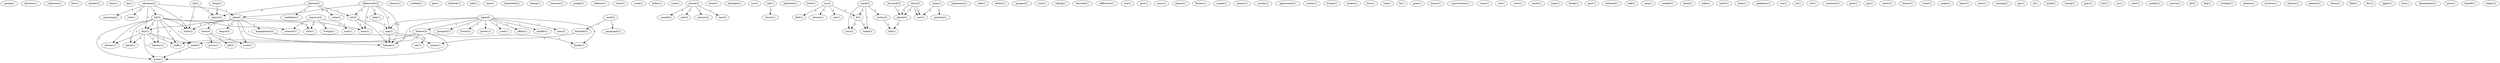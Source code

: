 digraph G {
  spring [ label="spring(1)" ];
  decision [ label="decision(1)" ];
  collection [ label="collection(1)" ];
  btw [ label="btw(1)" ];
  catcher [ label="catcher(1)" ];
  bear [ label="bear(1)" ];
  qa [ label="qa(1)" ];
  valentine [ label="valentine(2)" ];
  role [ label="role(1)" ];
  play [ label="play(4)" ];
  kid [ label="kid(3)" ];
  day [ label="day(2)" ];
  start [ label="start(2)" ];
  reasoning [ label="reasoning(2)" ];
  chance [ label="chance(1)" ];
  outfield [ label="outfield(1)" ];
  gee [ label="gee(1)" ];
  ballclub [ label="ballclub(1)" ];
  add [ label="add(1)" ];
  case [ label="case(1)" ];
  defensively [ label="defensively(2)" ];
  help [ label="help(1)" ];
  hit [ label="hit(3)" ];
  base [ label="base(1)" ];
  age [ label="age(2)" ];
  belongs [ label="belongs(1)" ];
  bandwidth [ label="bandwidth(1)" ];
  lineup [ label="lineup(1)" ];
  platoon [ label="platoon(5)" ];
  value [ label="value(1)" ];
  candidate [ label="candidate(1)" ];
  player [ label="player(2)" ];
  treasure [ label="treasure(1)" ];
  joseph [ label="joseph(1)" ];
  defense [ label="defense(1)" ];
  wash [ label="wash(1)" ];
  work [ label="work(1)" ];
  dollar [ label="dollar(1)" ];
  suck [ label="suck(1)" ];
  article [ label="article(2)" ];
  cornell [ label="cornell(2)" ];
  edu [ label="edu(4)" ];
  netcom [ label="netcom(3)" ];
  com [ label="com(3)" ];
  trend [ label="trend(1)" ];
  midnight [ label="midnight(1)" ];
  usc [ label="usc(2)" ];
  call [ label="call(2)" ];
  throw [ label="throw(1)" ];
  admitted [ label="admitted(1)" ];
  level [ label="level(1)" ];
  mr [ label="mr(2)" ];
  retrace [ label="retrace(1)" ];
  run [ label="run(1)" ];
  ll [ label="ll(2)" ];
  find [ label="find(1)" ];
  experience [ label="experience(1)" ];
  valle [ label="valle(1)" ];
  improve [ label="improve(3)" ];
  won [ label="won(1)" ];
  writing [ label="writing(1)" ];
  reserve [ label="reserve(1)" ];
  club [ label="club(1)" ];
  ability [ label="ability(1)" ];
  sprague [ label="sprague(1)" ];
  rush [ label="rush(1)" ];
  calling [ label="calling(1)" ];
  describe [ label="describe(1)" ];
  used [ label="used(2)" ];
  baseball [ label="baseball(2)" ];
  paragraph [ label="paragraph(1)" ];
  difference [ label="difference(1)" ];
  win [ label="win(1)" ];
  give [ label="give(1)" ];
  mssc [ label="mssc(1)" ];
  please [ label="please(1)" ];
  fischer [ label="fischer(1)" ];
  management [ label="management(2)" ];
  time [ label="time(4)" ];
  court [ label="court(1)" ];
  league [ label="league(2)" ];
  nation [ label="nation(1)" ];
  couple [ label="couple(1)" ];
  damon [ label="damon(1)" ];
  sounds [ label="sounds(1)" ];
  opportunity [ label="opportunity(1)" ];
  center [ label="center(1)" ];
  bream [ label="bream(1)" ];
  aludra [ label="aludra(1)" ];
  hrm [ label="hrm(1)" ];
  twg [ label="twg(1)" ];
  lh [ label="lh(1)" ];
  goes [ label="goes(1)" ];
  haven [ label="haven(1)" ];
  ok [ label="ok(3)" ];
  game [ label="game(1)" ];
  pitcher [ label="pitcher(1)" ];
  battery [ label="battery(1)" ];
  staff [ label="staff(1)" ];
  need [ label="need(2)" ];
  mate [ label="mate(1)" ];
  sportscenter [ label="sportscenter(1)" ];
  come [ label="come(1)" ];
  val [ label="val(1)" ];
  voice [ label="voice(1)" ];
  worth [ label="worth(1)" ];
  nope [ label="nope(1)" ];
  break [ label="break(1)" ];
  past [ label="past(1)" ];
  tedward [ label="tedward(1)" ];
  talk [ label="talk(1)" ];
  sdcn [ label="sdcn(1)" ];
  needed [ label="needed(1)" ];
  prove [ label="prove(1)" ];
  job [ label="job(2)" ];
  lopez [ label="lopez(6)" ];
  prospect [ label="prospect(1)" ];
  future [ label="future(1)" ];
  poster [ label="poster(1)" ];
  road [ label="road(1)" ];
  believe [ label="believe(2)" ];
  offset [ label="offset(1)" ];
  middle [ label="middle(1)" ];
  year [ label="year(2)" ];
  thinks [ label="thinks(1)" ];
  think [ label="think(2)" ];
  mike [ label="mike(1)" ];
  olson [ label="olson(2)" ];
  played [ label="played(1)" ];
  cast [ label="cast(1)" ];
  earth [ label="earth(1)" ];
  linda [ label="linda(1)" ];
  goodness [ label="goodness(1)" ];
  cox [ label="cox(1)" ];
  rh [ label="rh(1)" ];
  wit [ label="wit(1)" ];
  comment [ label="comment(1)" ];
  thing [ label="thing(2)" ];
  gant [ label="gant(1)" ];
  olson [ label="olson(2)" ];
  see [ label="see(1)" ];
  gm [ label="gm(1)" ];
  mark [ label="mark(3)" ];
  mss [ label="mss(2)" ];
  make [ label="make(2)" ];
  writes [ label="writes(2)" ];
  carter [ label="carter(1)" ];
  hunter [ label="hunter(1)" ];
  wasn [ label="wasn(1)" ];
  made [ label="made(1)" ];
  know [ label="know(1)" ];
  earn [ label="earn(1)" ];
  training [ label="training(1)" ];
  apr [ label="apr(1)" ];
  cf [ label="cf(1)" ];
  mind [ label="mind(1)" ];
  losing [ label="losing(1)" ];
  gohr [ label="gohr(1)" ];
  bat [ label="bat(1)" ];
  ny [ label="ny(1)" ];
  cohn [ label="cohn(1)" ];
  qualify [ label="qualify(1)" ];
  justice [ label="justice(1)" ];
  berryhill [ label="berryhill(2)" ];
  ab [ label="ab(2)" ];
  imho [ label="imho(1)" ];
  position [ label="position(1)" ];
  fisk [ label="fisk(1)" ];
  strategy [ label="strategy(1)" ];
  atlanta [ label="atlanta(1)" ];
  involves [ label="involves(1)" ];
  clayton [ label="clayton(1)" ];
  jeeeesh [ label="jeeeesh(1)" ];
  doesn [ label="doesn(1)" ];
  field [ label="field(1)" ];
  dtv [ label="dtv(1)" ];
  ball [ label="ball(1)" ];
  tipper [ label="tipper(1)" ];
  don [ label="don(1)" ];
  beastmaster [ label="beastmaster(1)" ];
  gore [ label="gore(1)" ];
  benefit [ label="benefit(1)" ];
  singer [ label="singer(2)" ];
  call [ label="call(1)" ];
  valentine -> role [ label="1" ];
  valentine -> play [ label="1" ];
  valentine -> kid [ label="1" ];
  valentine -> day [ label="1" ];
  valentine -> start [ label="1" ];
  valentine -> reasoning [ label="1" ];
  defensively -> help [ label="1" ];
  defensively -> play [ label="2" ];
  defensively -> hit [ label="2" ];
  defensively -> base [ label="2" ];
  defensively -> age [ label="2" ];
  defensively -> belongs [ label="2" ];
  platoon -> value [ label="2" ];
  platoon -> hit [ label="1" ];
  platoon -> candidate [ label="1" ];
  platoon -> player [ label="2" ];
  article -> cornell [ label="1" ];
  article -> edu [ label="1" ];
  article -> netcom [ label="1" ];
  article -> com [ label="1" ];
  call -> throw [ label="1" ];
  mr -> retrace [ label="1" ];
  mr -> run [ label="1" ];
  mr -> ll [ label="1" ];
  mr -> find [ label="1" ];
  improve -> won [ label="1" ];
  improve -> writing [ label="1" ];
  improve -> reserve [ label="1" ];
  improve -> club [ label="1" ];
  used -> baseball [ label="1" ];
  used -> paragraph [ label="1" ];
  play -> management [ label="1" ];
  play -> day [ label="1" ];
  play -> base [ label="1" ];
  play -> start [ label="1" ];
  play -> time [ label="1" ];
  play -> belongs [ label="1" ];
  play -> court [ label="1" ];
  play -> league [ label="1" ];
  management -> nation [ label="1" ];
  ok -> start [ label="1" ];
  ok -> player [ label="1" ];
  kid -> day [ label="2" ];
  kid -> game [ label="1" ];
  kid -> reserve [ label="1" ];
  kid -> pitcher [ label="1" ];
  kid -> start [ label="1" ];
  kid -> battery [ label="1" ];
  kid -> club [ label="1" ];
  kid -> staff [ label="1" ];
  kid -> need [ label="1" ];
  kid -> mate [ label="1" ];
  day -> game [ label="1" ];
  day -> pitcher [ label="1" ];
  day -> battery [ label="1" ];
  day -> staff [ label="1" ];
  day -> need [ label="1" ];
  day -> mate [ label="1" ];
  hit -> base [ label="1" ];
  hit -> age [ label="1" ];
  hit -> belongs [ label="1" ];
  baseball -> nation [ label="1" ];
  time -> prove [ label="1" ];
  time -> job [ label="1" ];
  time -> court [ label="1" ];
  lopez -> prospect [ label="1" ];
  lopez -> future [ label="1" ];
  lopez -> poster [ label="1" ];
  lopez -> road [ label="1" ];
  lopez -> age [ label="2" ];
  lopez -> believe [ label="1" ];
  lopez -> belongs [ label="2" ];
  lopez -> offset [ label="1" ];
  lopez -> middle [ label="1" ];
  lopez -> year [ label="1" ];
  lopez -> thinks [ label="1" ];
  olson -> played [ label="1" ];
  olson -> cast [ label="1" ];
  thing -> player [ label="1" ];
  olson -> played [ label="1" ];
  olson -> cast [ label="1" ];
  age -> belongs [ label="1" ];
  age -> see [ label="1" ];
  believe -> staff [ label="1" ];
  believe -> need [ label="1" ];
  believe -> mate [ label="1" ];
  believe -> thinks [ label="1" ];
  mark -> ll [ label="1" ];
  mark -> mss [ label="1" ];
  mark -> make [ label="1" ];
  mark -> writes [ label="1" ];
  ll -> mss [ label="1" ];
  ll -> make [ label="1" ];
  need -> mate [ label="1" ];
  berryhill -> played [ label="1" ];
  imho -> position [ label="1" ];
  imho -> cast [ label="1" ];
  played -> ball [ label="1" ];
  writes -> ball [ label="1" ];
}
